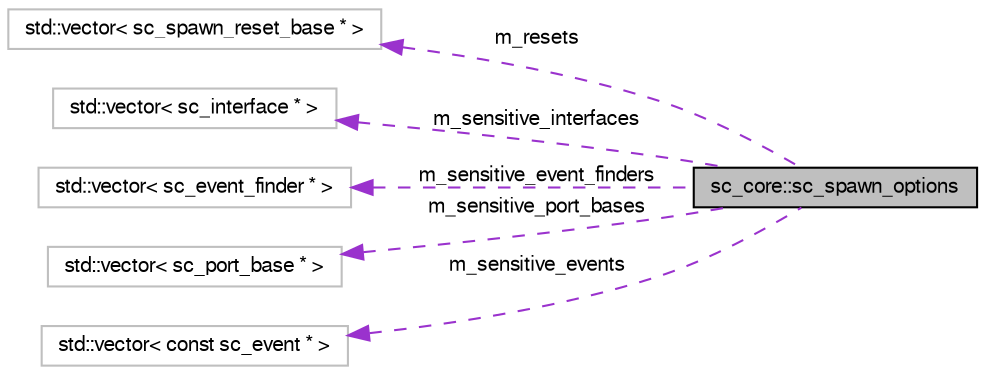 digraph G
{
  edge [fontname="FreeSans",fontsize="10",labelfontname="FreeSans",labelfontsize="10"];
  node [fontname="FreeSans",fontsize="10",shape=record];
  rankdir=LR;
  Node1 [label="sc_core::sc_spawn_options",height=0.2,width=0.4,color="black", fillcolor="grey75", style="filled" fontcolor="black"];
  Node2 -> Node1 [dir=back,color="darkorchid3",fontsize="10",style="dashed",label="m_resets",fontname="FreeSans"];
  Node2 [label="std::vector\< sc_spawn_reset_base * \>",height=0.2,width=0.4,color="grey75", fillcolor="white", style="filled"];
  Node3 -> Node1 [dir=back,color="darkorchid3",fontsize="10",style="dashed",label="m_sensitive_interfaces",fontname="FreeSans"];
  Node3 [label="std::vector\< sc_interface * \>",height=0.2,width=0.4,color="grey75", fillcolor="white", style="filled"];
  Node4 -> Node1 [dir=back,color="darkorchid3",fontsize="10",style="dashed",label="m_sensitive_event_finders",fontname="FreeSans"];
  Node4 [label="std::vector\< sc_event_finder * \>",height=0.2,width=0.4,color="grey75", fillcolor="white", style="filled"];
  Node5 -> Node1 [dir=back,color="darkorchid3",fontsize="10",style="dashed",label="m_sensitive_port_bases",fontname="FreeSans"];
  Node5 [label="std::vector\< sc_port_base * \>",height=0.2,width=0.4,color="grey75", fillcolor="white", style="filled"];
  Node6 -> Node1 [dir=back,color="darkorchid3",fontsize="10",style="dashed",label="m_sensitive_events",fontname="FreeSans"];
  Node6 [label="std::vector\< const sc_event * \>",height=0.2,width=0.4,color="grey75", fillcolor="white", style="filled"];
}
